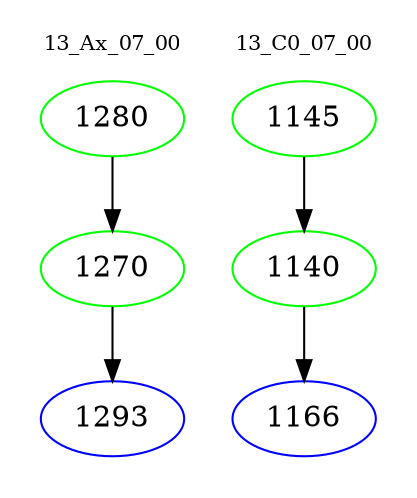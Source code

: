 digraph{
subgraph cluster_0 {
color = white
label = "13_Ax_07_00";
fontsize=10;
T0_1280 [label="1280", color="green"]
T0_1280 -> T0_1270 [color="black"]
T0_1270 [label="1270", color="green"]
T0_1270 -> T0_1293 [color="black"]
T0_1293 [label="1293", color="blue"]
}
subgraph cluster_1 {
color = white
label = "13_C0_07_00";
fontsize=10;
T1_1145 [label="1145", color="green"]
T1_1145 -> T1_1140 [color="black"]
T1_1140 [label="1140", color="green"]
T1_1140 -> T1_1166 [color="black"]
T1_1166 [label="1166", color="blue"]
}
}
